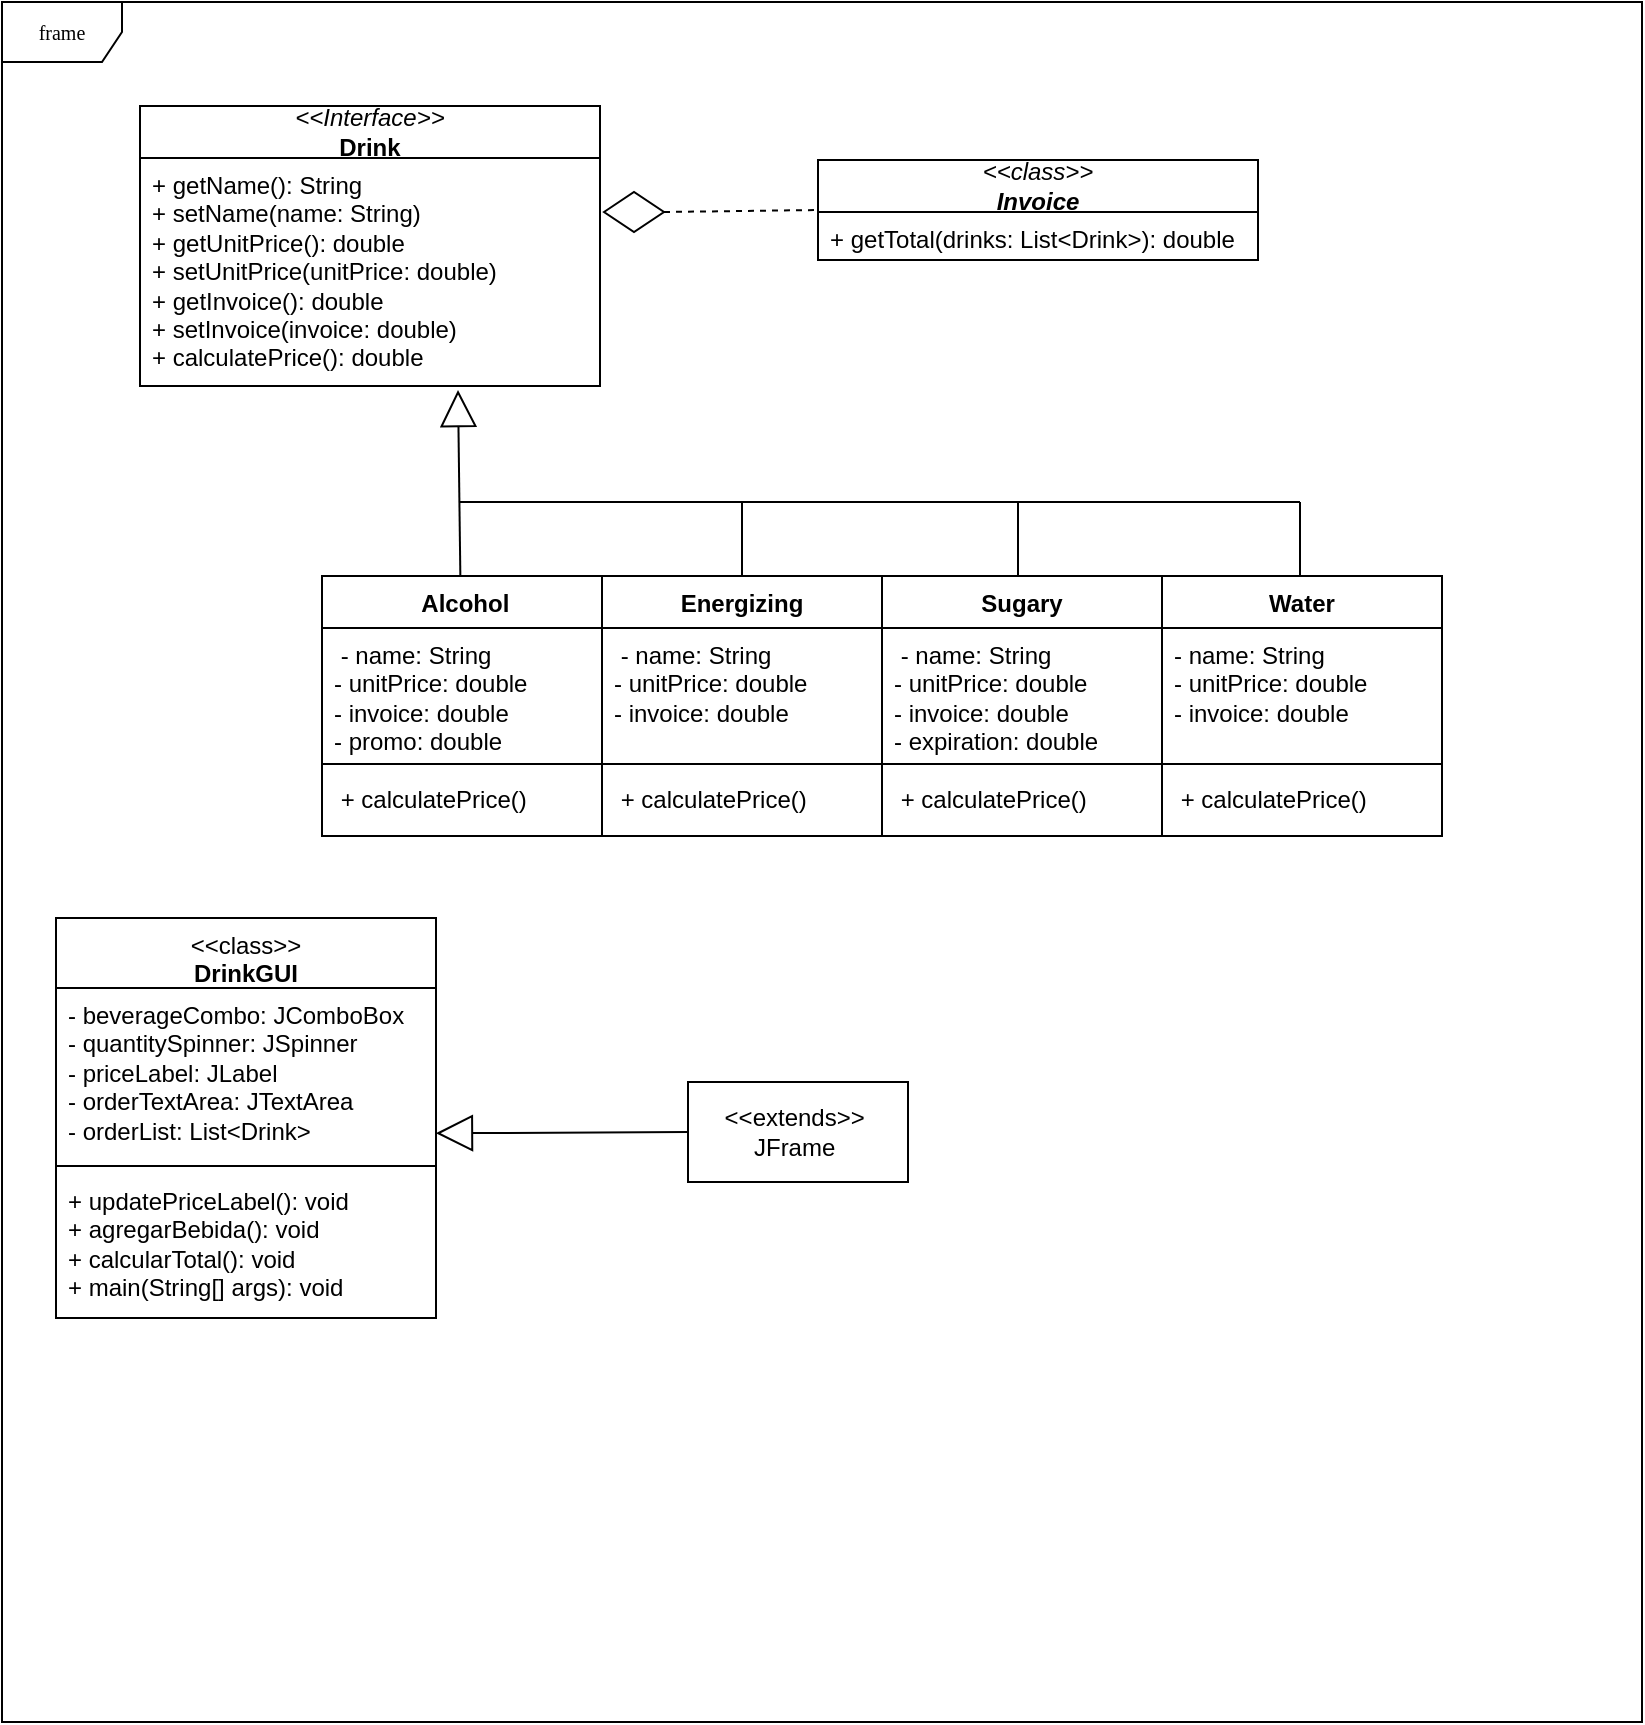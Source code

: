 <mxfile version="26.1.0">
  <diagram name="Page-1" id="c4acf3e9-155e-7222-9cf6-157b1a14988f">
    <mxGraphModel dx="1851" dy="426" grid="1" gridSize="10" guides="1" tooltips="1" connect="1" arrows="1" fold="1" page="1" pageScale="1" pageWidth="850" pageHeight="1100" background="none" math="0" shadow="0">
      <root>
        <mxCell id="0" />
        <mxCell id="1" parent="0" />
        <mxCell id="17acba5748e5396b-1" value="frame" style="shape=umlFrame;whiteSpace=wrap;html=1;rounded=0;shadow=0;comic=0;labelBackgroundColor=none;strokeWidth=1;fontFamily=Verdana;fontSize=10;align=center;" parent="1" vertex="1">
          <mxGeometry x="-840" y="10" width="820" height="860" as="geometry" />
        </mxCell>
        <mxCell id="ffW8OTupvuMMwtHfLhBm-6" value="&lt;i style=&quot;text-wrap-mode: nowrap;&quot;&gt;&amp;lt;&amp;lt;Interface&amp;gt;&amp;gt;&lt;/i&gt;&lt;br style=&quot;text-wrap-mode: nowrap;&quot;&gt;&lt;span style=&quot;text-wrap-mode: nowrap;&quot;&gt;&lt;b&gt;Drink&lt;/b&gt;&lt;/span&gt;" style="swimlane;fontStyle=0;childLayout=stackLayout;horizontal=1;startSize=26;fillColor=none;horizontalStack=0;resizeParent=1;resizeParentMax=0;resizeLast=0;collapsible=1;marginBottom=0;whiteSpace=wrap;html=1;" parent="1" vertex="1">
          <mxGeometry x="-771" y="62" width="230" height="140" as="geometry">
            <mxRectangle x="80" y="80" width="100" height="30" as="alternateBounds" />
          </mxGeometry>
        </mxCell>
        <mxCell id="ffW8OTupvuMMwtHfLhBm-9" value="&lt;div&gt;+ getName(): String&lt;/div&gt;&lt;div&gt;+ setName(name: String)&amp;nbsp;&lt;/div&gt;+ getUnitPrice(): double&amp;nbsp; &amp;nbsp;&lt;div&gt;&lt;div&gt;&lt;span style=&quot;background-color: transparent; color: light-dark(rgb(0, 0, 0), rgb(255, 255, 255));&quot;&gt;+ setUnitPrice(unitPrice: double)&lt;/span&gt;&lt;/div&gt;&lt;div&gt;+ getInvoice(): double&amp;nbsp; &amp;nbsp;&lt;/div&gt;&lt;div&gt;+ setInvoice(invoice: double)&amp;nbsp; &amp;nbsp;&lt;/div&gt;&lt;div&gt;+ calculatePrice(): double&amp;nbsp; &amp;nbsp;&lt;/div&gt;&lt;/div&gt;" style="text;strokeColor=none;fillColor=none;align=left;verticalAlign=top;spacingLeft=4;spacingRight=4;overflow=hidden;rotatable=0;points=[[0,0.5],[1,0.5]];portConstraint=eastwest;whiteSpace=wrap;html=1;" parent="ffW8OTupvuMMwtHfLhBm-6" vertex="1">
          <mxGeometry y="26" width="230" height="114" as="geometry" />
        </mxCell>
        <mxCell id="ffW8OTupvuMMwtHfLhBm-17" value="&lt;span style=&quot;text-wrap-mode: nowrap;&quot;&gt;&lt;i&gt;&amp;lt;&amp;lt;class&amp;gt;&amp;gt;&lt;/i&gt;&lt;/span&gt;&lt;div&gt;&lt;i style=&quot;&quot;&gt;&lt;span style=&quot;text-wrap-mode: nowrap;&quot;&gt;&lt;b&gt;Invoice&lt;/b&gt;&lt;/span&gt;&lt;/i&gt;&lt;/div&gt;" style="swimlane;fontStyle=0;childLayout=stackLayout;horizontal=1;startSize=26;fillColor=none;horizontalStack=0;resizeParent=1;resizeParentMax=0;resizeLast=0;collapsible=1;marginBottom=0;whiteSpace=wrap;html=1;" parent="1" vertex="1">
          <mxGeometry x="-432" y="89" width="220" height="50" as="geometry">
            <mxRectangle x="80" y="80" width="100" height="30" as="alternateBounds" />
          </mxGeometry>
        </mxCell>
        <mxCell id="ffW8OTupvuMMwtHfLhBm-18" value="+ getTotal(drinks: List&amp;lt;Drink&amp;gt;): double" style="text;strokeColor=none;fillColor=none;align=left;verticalAlign=top;spacingLeft=4;spacingRight=4;overflow=hidden;rotatable=0;points=[[0,0.5],[1,0.5]];portConstraint=eastwest;whiteSpace=wrap;html=1;" parent="ffW8OTupvuMMwtHfLhBm-17" vertex="1">
          <mxGeometry y="26" width="220" height="24" as="geometry" />
        </mxCell>
        <mxCell id="ffW8OTupvuMMwtHfLhBm-31" value="&amp;nbsp;Alcohol" style="swimlane;fontStyle=1;align=center;verticalAlign=top;childLayout=stackLayout;horizontal=1;startSize=26;horizontalStack=0;resizeParent=1;resizeParentMax=0;resizeLast=0;collapsible=1;marginBottom=0;whiteSpace=wrap;html=1;" parent="1" vertex="1">
          <mxGeometry x="-680" y="297" width="140" height="130" as="geometry" />
        </mxCell>
        <mxCell id="ffW8OTupvuMMwtHfLhBm-32" value="&amp;nbsp;- name: String&amp;nbsp;&lt;br&gt;&lt;div&gt;- unitPrice: double&lt;/div&gt;&lt;div&gt;- invoice: double&lt;/div&gt;&lt;div&gt;- promo: double&amp;nbsp;&lt;/div&gt;" style="text;strokeColor=none;fillColor=none;align=left;verticalAlign=top;spacingLeft=4;spacingRight=4;overflow=hidden;rotatable=0;points=[[0,0.5],[1,0.5]];portConstraint=eastwest;whiteSpace=wrap;html=1;" parent="ffW8OTupvuMMwtHfLhBm-31" vertex="1">
          <mxGeometry y="26" width="140" height="64" as="geometry" />
        </mxCell>
        <mxCell id="ffW8OTupvuMMwtHfLhBm-33" value="" style="line;strokeWidth=1;fillColor=none;align=left;verticalAlign=middle;spacingTop=-1;spacingLeft=3;spacingRight=3;rotatable=0;labelPosition=right;points=[];portConstraint=eastwest;strokeColor=inherit;" parent="ffW8OTupvuMMwtHfLhBm-31" vertex="1">
          <mxGeometry y="90" width="140" height="8" as="geometry" />
        </mxCell>
        <mxCell id="ffW8OTupvuMMwtHfLhBm-34" value="&amp;nbsp;+ calculatePrice()" style="text;strokeColor=none;fillColor=none;align=left;verticalAlign=top;spacingLeft=4;spacingRight=4;overflow=hidden;rotatable=0;points=[[0,0.5],[1,0.5]];portConstraint=eastwest;whiteSpace=wrap;html=1;" parent="ffW8OTupvuMMwtHfLhBm-31" vertex="1">
          <mxGeometry y="98" width="140" height="32" as="geometry" />
        </mxCell>
        <mxCell id="ffW8OTupvuMMwtHfLhBm-35" value="Energizing" style="swimlane;fontStyle=1;align=center;verticalAlign=top;childLayout=stackLayout;horizontal=1;startSize=26;horizontalStack=0;resizeParent=1;resizeParentMax=0;resizeLast=0;collapsible=1;marginBottom=0;whiteSpace=wrap;html=1;" parent="1" vertex="1">
          <mxGeometry x="-540" y="297" width="140" height="130" as="geometry" />
        </mxCell>
        <mxCell id="ffW8OTupvuMMwtHfLhBm-36" value="&amp;nbsp;- name: String&amp;nbsp;&lt;br&gt;&lt;div&gt;- unitPrice: double&lt;/div&gt;&lt;div&gt;- invoice: double&lt;/div&gt;&lt;div&gt;&amp;nbsp;&lt;/div&gt;" style="text;strokeColor=none;fillColor=none;align=left;verticalAlign=top;spacingLeft=4;spacingRight=4;overflow=hidden;rotatable=0;points=[[0,0.5],[1,0.5]];portConstraint=eastwest;whiteSpace=wrap;html=1;" parent="ffW8OTupvuMMwtHfLhBm-35" vertex="1">
          <mxGeometry y="26" width="140" height="64" as="geometry" />
        </mxCell>
        <mxCell id="ffW8OTupvuMMwtHfLhBm-37" value="" style="line;strokeWidth=1;fillColor=none;align=left;verticalAlign=middle;spacingTop=-1;spacingLeft=3;spacingRight=3;rotatable=0;labelPosition=right;points=[];portConstraint=eastwest;strokeColor=inherit;" parent="ffW8OTupvuMMwtHfLhBm-35" vertex="1">
          <mxGeometry y="90" width="140" height="8" as="geometry" />
        </mxCell>
        <mxCell id="ffW8OTupvuMMwtHfLhBm-38" value="&amp;nbsp;+ calculatePrice()" style="text;strokeColor=none;fillColor=none;align=left;verticalAlign=top;spacingLeft=4;spacingRight=4;overflow=hidden;rotatable=0;points=[[0,0.5],[1,0.5]];portConstraint=eastwest;whiteSpace=wrap;html=1;" parent="ffW8OTupvuMMwtHfLhBm-35" vertex="1">
          <mxGeometry y="98" width="140" height="32" as="geometry" />
        </mxCell>
        <mxCell id="ffW8OTupvuMMwtHfLhBm-39" value="Sugary" style="swimlane;fontStyle=1;align=center;verticalAlign=top;childLayout=stackLayout;horizontal=1;startSize=26;horizontalStack=0;resizeParent=1;resizeParentMax=0;resizeLast=0;collapsible=1;marginBottom=0;whiteSpace=wrap;html=1;" parent="1" vertex="1">
          <mxGeometry x="-400" y="297" width="140" height="130" as="geometry" />
        </mxCell>
        <mxCell id="ffW8OTupvuMMwtHfLhBm-40" value="&amp;nbsp;- name: String&amp;nbsp;&lt;br&gt;&lt;div&gt;- unitPrice: double&lt;/div&gt;&lt;div&gt;- invoice: double&lt;/div&gt;&lt;div&gt;- expiration: double&lt;/div&gt;" style="text;strokeColor=none;fillColor=none;align=left;verticalAlign=top;spacingLeft=4;spacingRight=4;overflow=hidden;rotatable=0;points=[[0,0.5],[1,0.5]];portConstraint=eastwest;whiteSpace=wrap;html=1;" parent="ffW8OTupvuMMwtHfLhBm-39" vertex="1">
          <mxGeometry y="26" width="140" height="64" as="geometry" />
        </mxCell>
        <mxCell id="ffW8OTupvuMMwtHfLhBm-41" value="" style="line;strokeWidth=1;fillColor=none;align=left;verticalAlign=middle;spacingTop=-1;spacingLeft=3;spacingRight=3;rotatable=0;labelPosition=right;points=[];portConstraint=eastwest;strokeColor=inherit;" parent="ffW8OTupvuMMwtHfLhBm-39" vertex="1">
          <mxGeometry y="90" width="140" height="8" as="geometry" />
        </mxCell>
        <mxCell id="ffW8OTupvuMMwtHfLhBm-42" value="&amp;nbsp;+ calculatePrice()" style="text;strokeColor=none;fillColor=none;align=left;verticalAlign=top;spacingLeft=4;spacingRight=4;overflow=hidden;rotatable=0;points=[[0,0.5],[1,0.5]];portConstraint=eastwest;whiteSpace=wrap;html=1;" parent="ffW8OTupvuMMwtHfLhBm-39" vertex="1">
          <mxGeometry y="98" width="140" height="32" as="geometry" />
        </mxCell>
        <mxCell id="ffW8OTupvuMMwtHfLhBm-43" value="&lt;span style=&quot;font-weight: normal;&quot;&gt;&amp;lt;&amp;lt;class&amp;gt;&amp;gt;&lt;/span&gt;&lt;div&gt;DrinkGUI&lt;/div&gt;" style="swimlane;fontStyle=1;align=center;verticalAlign=top;childLayout=stackLayout;horizontal=1;startSize=35;horizontalStack=0;resizeParent=1;resizeParentMax=0;resizeLast=0;collapsible=1;marginBottom=0;whiteSpace=wrap;html=1;" parent="1" vertex="1">
          <mxGeometry x="-813" y="468" width="190" height="200" as="geometry" />
        </mxCell>
        <mxCell id="ffW8OTupvuMMwtHfLhBm-44" value="&lt;div&gt;- beverageCombo: JComboBox&amp;nbsp;&lt;/div&gt;&lt;div&gt;&lt;span style=&quot;background-color: transparent; color: light-dark(rgb(0, 0, 0), rgb(255, 255, 255));&quot;&gt;- quantitySpinner: JSpinner&lt;/span&gt;&lt;/div&gt;&lt;div&gt;&lt;span style=&quot;background-color: transparent; color: light-dark(rgb(0, 0, 0), rgb(255, 255, 255));&quot;&gt;- priceLabel: JLabel&lt;/span&gt;&lt;/div&gt;&lt;div&gt;&lt;span style=&quot;background-color: transparent; color: light-dark(rgb(0, 0, 0), rgb(255, 255, 255));&quot;&gt;- orderTextArea: JTextArea&amp;nbsp;&lt;/span&gt;&lt;/div&gt;&lt;div&gt;&lt;span style=&quot;background-color: transparent; color: light-dark(rgb(0, 0, 0), rgb(255, 255, 255));&quot;&gt;- orderList: List&amp;lt;Drink&amp;gt;&lt;/span&gt;&lt;span style=&quot;background-color: transparent; color: light-dark(rgb(0, 0, 0), rgb(255, 255, 255));&quot;&gt;&amp;nbsp;&lt;/span&gt;&lt;/div&gt;" style="text;strokeColor=none;fillColor=none;align=left;verticalAlign=top;spacingLeft=4;spacingRight=4;overflow=hidden;rotatable=0;points=[[0,0.5],[1,0.5]];portConstraint=eastwest;whiteSpace=wrap;html=1;" parent="ffW8OTupvuMMwtHfLhBm-43" vertex="1">
          <mxGeometry y="35" width="190" height="85" as="geometry" />
        </mxCell>
        <mxCell id="ffW8OTupvuMMwtHfLhBm-45" value="" style="line;strokeWidth=1;fillColor=none;align=left;verticalAlign=middle;spacingTop=-1;spacingLeft=3;spacingRight=3;rotatable=0;labelPosition=right;points=[];portConstraint=eastwest;strokeColor=inherit;" parent="ffW8OTupvuMMwtHfLhBm-43" vertex="1">
          <mxGeometry y="120" width="190" height="8" as="geometry" />
        </mxCell>
        <mxCell id="ffW8OTupvuMMwtHfLhBm-46" value="&lt;div&gt;+ updatePriceLabel(): void&amp;nbsp;&lt;/div&gt;&lt;div&gt;+ agregarBebida(): void&lt;/div&gt;&lt;div&gt;&lt;span style=&quot;background-color: transparent; color: light-dark(rgb(0, 0, 0), rgb(255, 255, 255));&quot;&gt;+ calcularTotal(): void&lt;/span&gt;&lt;/div&gt;&lt;div&gt;&lt;span style=&quot;background-color: transparent; color: light-dark(rgb(0, 0, 0), rgb(255, 255, 255));&quot;&gt;+ main(String[] args): void&lt;/span&gt;&lt;/div&gt;" style="text;strokeColor=none;fillColor=none;align=left;verticalAlign=top;spacingLeft=4;spacingRight=4;overflow=hidden;rotatable=0;points=[[0,0.5],[1,0.5]];portConstraint=eastwest;whiteSpace=wrap;html=1;" parent="ffW8OTupvuMMwtHfLhBm-43" vertex="1">
          <mxGeometry y="128" width="190" height="72" as="geometry" />
        </mxCell>
        <mxCell id="ffW8OTupvuMMwtHfLhBm-47" value="&lt;div&gt;&amp;lt;&amp;lt;extends&amp;gt;&amp;gt;&amp;nbsp;&lt;/div&gt;&lt;div&gt;&lt;span style=&quot;background-color: transparent; color: light-dark(rgb(0, 0, 0), rgb(255, 255, 255));&quot;&gt;JFrame&amp;nbsp;&lt;/span&gt;&lt;/div&gt;" style="html=1;whiteSpace=wrap;" parent="1" vertex="1">
          <mxGeometry x="-497" y="550" width="110" height="50" as="geometry" />
        </mxCell>
        <mxCell id="naj4KHpQDN10tJB0tvNr-4" value="" style="endArrow=block;endSize=16;endFill=0;html=1;rounded=0;entryX=0.963;entryY=1.031;entryDx=0;entryDy=0;exitX=0;exitY=0.5;exitDx=0;exitDy=0;entryPerimeter=0;" edge="1" parent="1" source="ffW8OTupvuMMwtHfLhBm-47">
          <mxGeometry width="160" relative="1" as="geometry">
            <mxPoint x="-556" y="533" as="sourcePoint" />
            <mxPoint x="-623.03" y="575.635" as="targetPoint" />
          </mxGeometry>
        </mxCell>
        <mxCell id="naj4KHpQDN10tJB0tvNr-6" value="" style="rhombus;whiteSpace=wrap;html=1;rotation=-90;" vertex="1" parent="1">
          <mxGeometry x="-534" y="100" width="20" height="30" as="geometry" />
        </mxCell>
        <mxCell id="naj4KHpQDN10tJB0tvNr-9" value="" style="endArrow=none;dashed=1;html=1;rounded=0;exitX=0.5;exitY=1;exitDx=0;exitDy=0;entryX=0;entryY=0.5;entryDx=0;entryDy=0;" edge="1" parent="1" source="naj4KHpQDN10tJB0tvNr-6" target="ffW8OTupvuMMwtHfLhBm-17">
          <mxGeometry width="50" height="50" relative="1" as="geometry">
            <mxPoint x="-505.18" y="202" as="sourcePoint" />
            <mxPoint x="-424.823" y="102" as="targetPoint" />
          </mxGeometry>
        </mxCell>
        <mxCell id="naj4KHpQDN10tJB0tvNr-11" value="Water" style="swimlane;fontStyle=1;align=center;verticalAlign=top;childLayout=stackLayout;horizontal=1;startSize=26;horizontalStack=0;resizeParent=1;resizeParentMax=0;resizeLast=0;collapsible=1;marginBottom=0;whiteSpace=wrap;html=1;" vertex="1" parent="1">
          <mxGeometry x="-260" y="297" width="140" height="130" as="geometry" />
        </mxCell>
        <mxCell id="naj4KHpQDN10tJB0tvNr-12" value="- name: String&amp;nbsp;&lt;br&gt;&lt;div&gt;- unitPrice: double&lt;/div&gt;&lt;div&gt;- invoice: double&lt;/div&gt;&lt;div&gt;&lt;br&gt;&lt;/div&gt;" style="text;strokeColor=none;fillColor=none;align=left;verticalAlign=top;spacingLeft=4;spacingRight=4;overflow=hidden;rotatable=0;points=[[0,0.5],[1,0.5]];portConstraint=eastwest;whiteSpace=wrap;html=1;" vertex="1" parent="naj4KHpQDN10tJB0tvNr-11">
          <mxGeometry y="26" width="140" height="64" as="geometry" />
        </mxCell>
        <mxCell id="naj4KHpQDN10tJB0tvNr-13" value="" style="line;strokeWidth=1;fillColor=none;align=left;verticalAlign=middle;spacingTop=-1;spacingLeft=3;spacingRight=3;rotatable=0;labelPosition=right;points=[];portConstraint=eastwest;strokeColor=inherit;" vertex="1" parent="naj4KHpQDN10tJB0tvNr-11">
          <mxGeometry y="90" width="140" height="8" as="geometry" />
        </mxCell>
        <mxCell id="naj4KHpQDN10tJB0tvNr-14" value="&amp;nbsp;+ calculatePrice()" style="text;strokeColor=none;fillColor=none;align=left;verticalAlign=top;spacingLeft=4;spacingRight=4;overflow=hidden;rotatable=0;points=[[0,0.5],[1,0.5]];portConstraint=eastwest;whiteSpace=wrap;html=1;" vertex="1" parent="naj4KHpQDN10tJB0tvNr-11">
          <mxGeometry y="98" width="140" height="32" as="geometry" />
        </mxCell>
        <mxCell id="naj4KHpQDN10tJB0tvNr-16" value="" style="endArrow=block;endSize=16;endFill=0;html=1;rounded=0;" edge="1" parent="1" source="ffW8OTupvuMMwtHfLhBm-31">
          <mxGeometry width="160" relative="1" as="geometry">
            <mxPoint x="-610" y="294" as="sourcePoint" />
            <mxPoint x="-612" y="204" as="targetPoint" />
          </mxGeometry>
        </mxCell>
        <mxCell id="naj4KHpQDN10tJB0tvNr-26" value="" style="endArrow=none;html=1;rounded=0;" edge="1" parent="1">
          <mxGeometry width="50" height="50" relative="1" as="geometry">
            <mxPoint x="-611" y="260" as="sourcePoint" />
            <mxPoint x="-191" y="260" as="targetPoint" />
          </mxGeometry>
        </mxCell>
        <mxCell id="naj4KHpQDN10tJB0tvNr-27" value="" style="endArrow=none;html=1;rounded=0;exitX=0.5;exitY=0;exitDx=0;exitDy=0;" edge="1" parent="1" source="ffW8OTupvuMMwtHfLhBm-35">
          <mxGeometry width="50" height="50" relative="1" as="geometry">
            <mxPoint x="-430" y="290" as="sourcePoint" />
            <mxPoint x="-470" y="260" as="targetPoint" />
          </mxGeometry>
        </mxCell>
        <mxCell id="naj4KHpQDN10tJB0tvNr-28" value="" style="endArrow=none;html=1;rounded=0;exitX=0.5;exitY=0;exitDx=0;exitDy=0;" edge="1" parent="1">
          <mxGeometry width="50" height="50" relative="1" as="geometry">
            <mxPoint x="-332" y="297" as="sourcePoint" />
            <mxPoint x="-332" y="260" as="targetPoint" />
          </mxGeometry>
        </mxCell>
        <mxCell id="naj4KHpQDN10tJB0tvNr-29" value="" style="endArrow=none;html=1;rounded=0;exitX=0.5;exitY=0;exitDx=0;exitDy=0;" edge="1" parent="1">
          <mxGeometry width="50" height="50" relative="1" as="geometry">
            <mxPoint x="-191" y="297" as="sourcePoint" />
            <mxPoint x="-191" y="260" as="targetPoint" />
          </mxGeometry>
        </mxCell>
      </root>
    </mxGraphModel>
  </diagram>
</mxfile>
